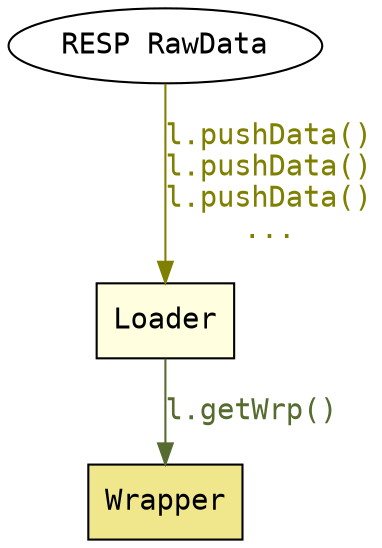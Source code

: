 
digraph {
	node [fontname="Monospace"]
	edge [fontname="Monospace"]
	
	RR [label="RESP RawData"]
	L [label="Loader", shape="box", style="filled", fillcolor="lightyellow"]
	W [label="Wrapper", shape="box", style="filled", fillcolor="khaki"]
	
	RR -> L [label="l.pushData()\ll.pushData()\ll.pushData()\l...", color="olive", fontcolor="olive"]
	L -> W [label="l.getWrp()", color="darkolivegreen", fontcolor="darkolivegreen"]
	
}
